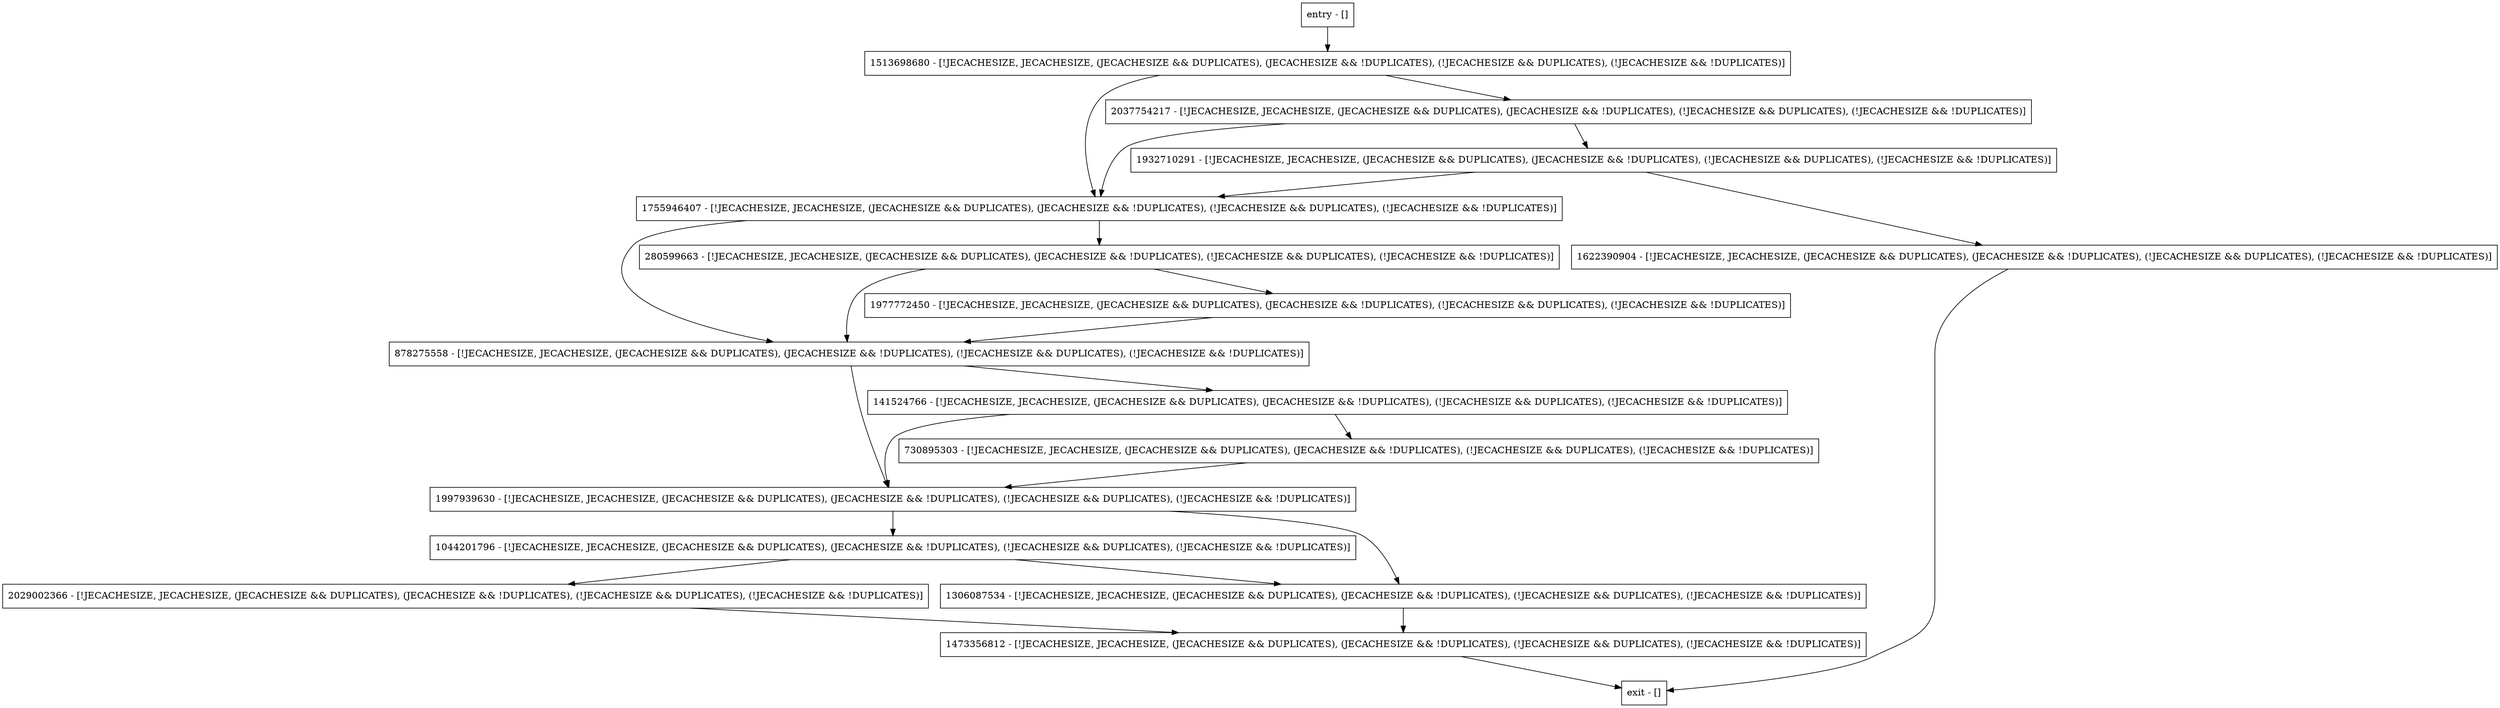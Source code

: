 digraph getReadableLocker {
node [shape=record];
1755946407 [label="1755946407 - [!JECACHESIZE, JECACHESIZE, (JECACHESIZE && DUPLICATES), (JECACHESIZE && !DUPLICATES), (!JECACHESIZE && DUPLICATES), (!JECACHESIZE && !DUPLICATES)]"];
1997939630 [label="1997939630 - [!JECACHESIZE, JECACHESIZE, (JECACHESIZE && DUPLICATES), (JECACHESIZE && !DUPLICATES), (!JECACHESIZE && DUPLICATES), (!JECACHESIZE && !DUPLICATES)]"];
1622390904 [label="1622390904 - [!JECACHESIZE, JECACHESIZE, (JECACHESIZE && DUPLICATES), (JECACHESIZE && !DUPLICATES), (!JECACHESIZE && DUPLICATES), (!JECACHESIZE && !DUPLICATES)]"];
878275558 [label="878275558 - [!JECACHESIZE, JECACHESIZE, (JECACHESIZE && DUPLICATES), (JECACHESIZE && !DUPLICATES), (!JECACHESIZE && DUPLICATES), (!JECACHESIZE && !DUPLICATES)]"];
2029002366 [label="2029002366 - [!JECACHESIZE, JECACHESIZE, (JECACHESIZE && DUPLICATES), (JECACHESIZE && !DUPLICATES), (!JECACHESIZE && DUPLICATES), (!JECACHESIZE && !DUPLICATES)]"];
1513698680 [label="1513698680 - [!JECACHESIZE, JECACHESIZE, (JECACHESIZE && DUPLICATES), (JECACHESIZE && !DUPLICATES), (!JECACHESIZE && DUPLICATES), (!JECACHESIZE && !DUPLICATES)]"];
730895303 [label="730895303 - [!JECACHESIZE, JECACHESIZE, (JECACHESIZE && DUPLICATES), (JECACHESIZE && !DUPLICATES), (!JECACHESIZE && DUPLICATES), (!JECACHESIZE && !DUPLICATES)]"];
entry [label="entry - []"];
exit [label="exit - []"];
280599663 [label="280599663 - [!JECACHESIZE, JECACHESIZE, (JECACHESIZE && DUPLICATES), (JECACHESIZE && !DUPLICATES), (!JECACHESIZE && DUPLICATES), (!JECACHESIZE && !DUPLICATES)]"];
1044201796 [label="1044201796 - [!JECACHESIZE, JECACHESIZE, (JECACHESIZE && DUPLICATES), (JECACHESIZE && !DUPLICATES), (!JECACHESIZE && DUPLICATES), (!JECACHESIZE && !DUPLICATES)]"];
2037754217 [label="2037754217 - [!JECACHESIZE, JECACHESIZE, (JECACHESIZE && DUPLICATES), (JECACHESIZE && !DUPLICATES), (!JECACHESIZE && DUPLICATES), (!JECACHESIZE && !DUPLICATES)]"];
1932710291 [label="1932710291 - [!JECACHESIZE, JECACHESIZE, (JECACHESIZE && DUPLICATES), (JECACHESIZE && !DUPLICATES), (!JECACHESIZE && DUPLICATES), (!JECACHESIZE && !DUPLICATES)]"];
1473356812 [label="1473356812 - [!JECACHESIZE, JECACHESIZE, (JECACHESIZE && DUPLICATES), (JECACHESIZE && !DUPLICATES), (!JECACHESIZE && DUPLICATES), (!JECACHESIZE && !DUPLICATES)]"];
1977772450 [label="1977772450 - [!JECACHESIZE, JECACHESIZE, (JECACHESIZE && DUPLICATES), (JECACHESIZE && !DUPLICATES), (!JECACHESIZE && DUPLICATES), (!JECACHESIZE && !DUPLICATES)]"];
1306087534 [label="1306087534 - [!JECACHESIZE, JECACHESIZE, (JECACHESIZE && DUPLICATES), (JECACHESIZE && !DUPLICATES), (!JECACHESIZE && DUPLICATES), (!JECACHESIZE && !DUPLICATES)]"];
141524766 [label="141524766 - [!JECACHESIZE, JECACHESIZE, (JECACHESIZE && DUPLICATES), (JECACHESIZE && !DUPLICATES), (!JECACHESIZE && DUPLICATES), (!JECACHESIZE && !DUPLICATES)]"];
entry;
exit;
1755946407 -> 280599663;
1755946407 -> 878275558;
1997939630 -> 1044201796;
1997939630 -> 1306087534;
1622390904 -> exit;
878275558 -> 1997939630;
878275558 -> 141524766;
2029002366 -> 1473356812;
1513698680 -> 1755946407;
1513698680 -> 2037754217;
730895303 -> 1997939630;
entry -> 1513698680;
280599663 -> 878275558;
280599663 -> 1977772450;
1044201796 -> 2029002366;
1044201796 -> 1306087534;
2037754217 -> 1755946407;
2037754217 -> 1932710291;
1932710291 -> 1755946407;
1932710291 -> 1622390904;
1473356812 -> exit;
1977772450 -> 878275558;
1306087534 -> 1473356812;
141524766 -> 730895303;
141524766 -> 1997939630;
}
